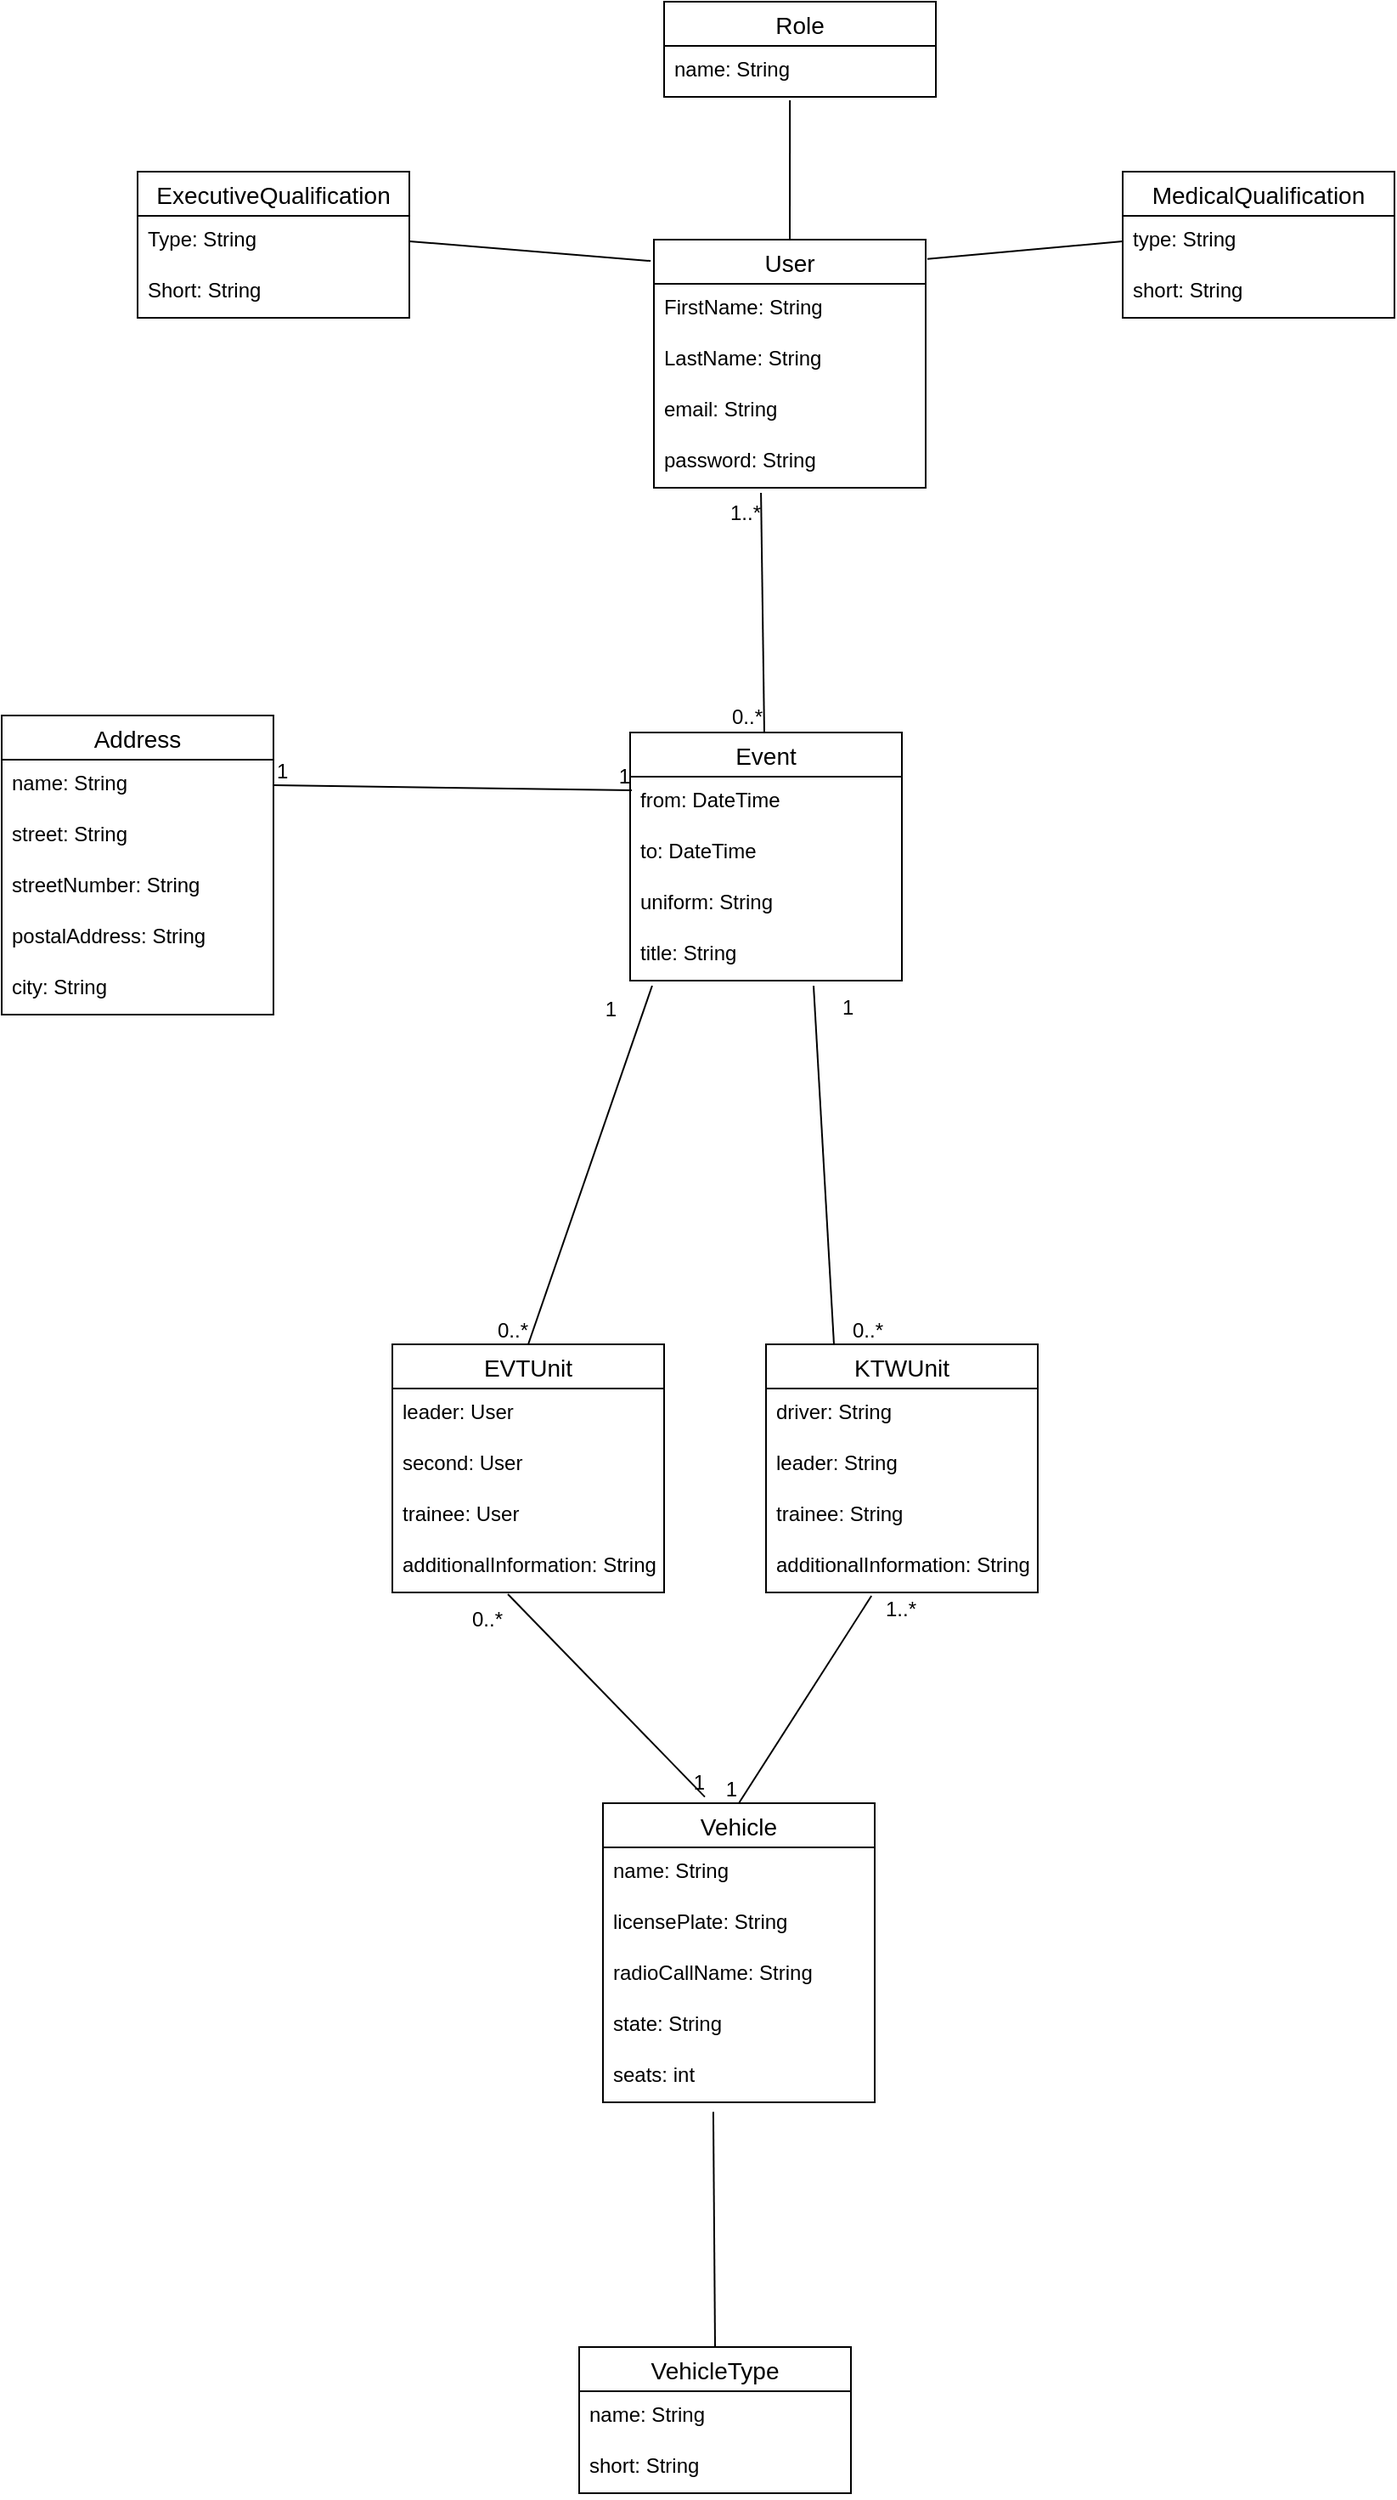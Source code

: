 <mxfile version="13.6.2" type="device"><diagram id="tGuYeZziYATghZfbvWQM" name="Relationships"><mxGraphModel dx="2009" dy="1811" grid="1" gridSize="10" guides="1" tooltips="1" connect="1" arrows="1" fold="1" page="1" pageScale="1" pageWidth="827" pageHeight="1169" math="0" shadow="0"><root><mxCell id="0"/><mxCell id="1" parent="0"/><mxCell id="sVJDVUgFXTYmmvbYq-d--7" value="Address" style="swimlane;fontStyle=0;childLayout=stackLayout;horizontal=1;startSize=26;horizontalStack=0;resizeParent=1;resizeParentMax=0;resizeLast=0;collapsible=1;marginBottom=0;align=center;fontSize=14;" parent="1" vertex="1"><mxGeometry x="-130" y="170" width="160" height="176" as="geometry"/></mxCell><mxCell id="sVJDVUgFXTYmmvbYq-d--9" value="name: String" style="text;strokeColor=none;fillColor=none;spacingLeft=4;spacingRight=4;overflow=hidden;rotatable=0;points=[[0,0.5],[1,0.5]];portConstraint=eastwest;fontSize=12;" parent="sVJDVUgFXTYmmvbYq-d--7" vertex="1"><mxGeometry y="26" width="160" height="30" as="geometry"/></mxCell><mxCell id="sVJDVUgFXTYmmvbYq-d--10" value="street: String" style="text;strokeColor=none;fillColor=none;spacingLeft=4;spacingRight=4;overflow=hidden;rotatable=0;points=[[0,0.5],[1,0.5]];portConstraint=eastwest;fontSize=12;" parent="sVJDVUgFXTYmmvbYq-d--7" vertex="1"><mxGeometry y="56" width="160" height="30" as="geometry"/></mxCell><mxCell id="sVJDVUgFXTYmmvbYq-d--11" value="streetNumber: String" style="text;strokeColor=none;fillColor=none;spacingLeft=4;spacingRight=4;overflow=hidden;rotatable=0;points=[[0,0.5],[1,0.5]];portConstraint=eastwest;fontSize=12;" parent="sVJDVUgFXTYmmvbYq-d--7" vertex="1"><mxGeometry y="86" width="160" height="30" as="geometry"/></mxCell><mxCell id="sVJDVUgFXTYmmvbYq-d--12" value="postalAddress: String" style="text;strokeColor=none;fillColor=none;spacingLeft=4;spacingRight=4;overflow=hidden;rotatable=0;points=[[0,0.5],[1,0.5]];portConstraint=eastwest;fontSize=12;" parent="sVJDVUgFXTYmmvbYq-d--7" vertex="1"><mxGeometry y="116" width="160" height="30" as="geometry"/></mxCell><mxCell id="sVJDVUgFXTYmmvbYq-d--13" value="city: String" style="text;strokeColor=none;fillColor=none;spacingLeft=4;spacingRight=4;overflow=hidden;rotatable=0;points=[[0,0.5],[1,0.5]];portConstraint=eastwest;fontSize=12;" parent="sVJDVUgFXTYmmvbYq-d--7" vertex="1"><mxGeometry y="146" width="160" height="30" as="geometry"/></mxCell><mxCell id="sVJDVUgFXTYmmvbYq-d--15" value="" style="endArrow=none;html=1;rounded=0;exitX=1;exitY=0.5;exitDx=0;exitDy=0;entryX=0.006;entryY=0.267;entryDx=0;entryDy=0;entryPerimeter=0;" parent="1" edge="1"><mxGeometry relative="1" as="geometry"><mxPoint x="30" y="211" as="sourcePoint"/><mxPoint x="240.96" y="214.01" as="targetPoint"/></mxGeometry></mxCell><mxCell id="sVJDVUgFXTYmmvbYq-d--16" value="1" style="resizable=0;html=1;align=left;verticalAlign=bottom;" parent="sVJDVUgFXTYmmvbYq-d--15" connectable="0" vertex="1"><mxGeometry x="-1" relative="1" as="geometry"/></mxCell><mxCell id="sVJDVUgFXTYmmvbYq-d--17" value="1" style="resizable=0;html=1;align=right;verticalAlign=bottom;" parent="sVJDVUgFXTYmmvbYq-d--15" connectable="0" vertex="1"><mxGeometry x="1" relative="1" as="geometry"/></mxCell><mxCell id="sVJDVUgFXTYmmvbYq-d--1" value="Event" style="swimlane;fontStyle=0;childLayout=stackLayout;horizontal=1;startSize=26;horizontalStack=0;resizeParent=1;resizeParentMax=0;resizeLast=0;collapsible=1;marginBottom=0;align=center;fontSize=14;" parent="1" vertex="1"><mxGeometry x="240" y="180" width="160" height="146" as="geometry"/></mxCell><mxCell id="sVJDVUgFXTYmmvbYq-d--3" value="from: DateTime" style="text;strokeColor=none;fillColor=none;spacingLeft=4;spacingRight=4;overflow=hidden;rotatable=0;points=[[0,0.5],[1,0.5]];portConstraint=eastwest;fontSize=12;" parent="sVJDVUgFXTYmmvbYq-d--1" vertex="1"><mxGeometry y="26" width="160" height="30" as="geometry"/></mxCell><mxCell id="sVJDVUgFXTYmmvbYq-d--5" value="to: DateTime&#10;" style="text;strokeColor=none;fillColor=none;spacingLeft=4;spacingRight=4;overflow=hidden;rotatable=0;points=[[0,0.5],[1,0.5]];portConstraint=eastwest;fontSize=12;" parent="sVJDVUgFXTYmmvbYq-d--1" vertex="1"><mxGeometry y="56" width="160" height="30" as="geometry"/></mxCell><mxCell id="sVJDVUgFXTYmmvbYq-d--18" value="uniform: String" style="text;strokeColor=none;fillColor=none;spacingLeft=4;spacingRight=4;overflow=hidden;rotatable=0;points=[[0,0.5],[1,0.5]];portConstraint=eastwest;fontSize=12;" parent="sVJDVUgFXTYmmvbYq-d--1" vertex="1"><mxGeometry y="86" width="160" height="30" as="geometry"/></mxCell><mxCell id="sVJDVUgFXTYmmvbYq-d--20" value="title: String" style="text;strokeColor=none;fillColor=none;spacingLeft=4;spacingRight=4;overflow=hidden;rotatable=0;points=[[0,0.5],[1,0.5]];portConstraint=eastwest;fontSize=12;" parent="sVJDVUgFXTYmmvbYq-d--1" vertex="1"><mxGeometry y="116" width="160" height="30" as="geometry"/></mxCell><mxCell id="sVJDVUgFXTYmmvbYq-d--61" value="" style="endArrow=none;html=1;rounded=0;entryX=0.375;entryY=-0.021;entryDx=0;entryDy=0;entryPerimeter=0;exitX=0.425;exitY=1.033;exitDx=0;exitDy=0;exitPerimeter=0;" parent="1" source="o42eJTuPSMZvOrRzFLY8-11" target="sVJDVUgFXTYmmvbYq-d--55" edge="1"><mxGeometry relative="1" as="geometry"><mxPoint x="-10" y="890" as="sourcePoint"/><mxPoint x="-2" y="750" as="targetPoint"/></mxGeometry></mxCell><mxCell id="sVJDVUgFXTYmmvbYq-d--62" value="0..*" style="resizable=0;html=1;align=left;verticalAlign=bottom;" parent="sVJDVUgFXTYmmvbYq-d--61" connectable="0" vertex="1"><mxGeometry x="-1" relative="1" as="geometry"><mxPoint x="-23.04" y="24" as="offset"/></mxGeometry></mxCell><mxCell id="sVJDVUgFXTYmmvbYq-d--63" value="1" style="resizable=0;html=1;align=right;verticalAlign=bottom;" parent="sVJDVUgFXTYmmvbYq-d--61" connectable="0" vertex="1"><mxGeometry x="1" relative="1" as="geometry"/></mxCell><mxCell id="sVJDVUgFXTYmmvbYq-d--78" value="" style="endArrow=none;html=1;rounded=0;exitX=0.394;exitY=1.1;exitDx=0;exitDy=0;exitPerimeter=0;" parent="1" source="xBiDgBlVMJfj0uwkYa5y-2" target="sVJDVUgFXTYmmvbYq-d--1" edge="1"><mxGeometry relative="1" as="geometry"><mxPoint x="420" y="80" as="sourcePoint"/><mxPoint x="380" y="230" as="targetPoint"/></mxGeometry></mxCell><mxCell id="sVJDVUgFXTYmmvbYq-d--79" value="1..*" style="resizable=0;html=1;align=left;verticalAlign=bottom;" parent="sVJDVUgFXTYmmvbYq-d--78" connectable="0" vertex="1"><mxGeometry x="-1" relative="1" as="geometry"><mxPoint x="-20" y="20" as="offset"/></mxGeometry></mxCell><mxCell id="sVJDVUgFXTYmmvbYq-d--80" value="0..*" style="resizable=0;html=1;align=right;verticalAlign=bottom;" parent="sVJDVUgFXTYmmvbYq-d--78" connectable="0" vertex="1"><mxGeometry x="1" relative="1" as="geometry"/></mxCell><mxCell id="sVJDVUgFXTYmmvbYq-d--51" value="EVTUnit" style="swimlane;fontStyle=0;childLayout=stackLayout;horizontal=1;startSize=26;horizontalStack=0;resizeParent=1;resizeParentMax=0;resizeLast=0;collapsible=1;marginBottom=0;align=center;fontSize=14;" parent="1" vertex="1"><mxGeometry x="100" y="540" width="160" height="146" as="geometry"/></mxCell><mxCell id="sVJDVUgFXTYmmvbYq-d--85" value="leader: User" style="text;strokeColor=none;fillColor=none;spacingLeft=4;spacingRight=4;overflow=hidden;rotatable=0;points=[[0,0.5],[1,0.5]];portConstraint=eastwest;fontSize=12;" parent="sVJDVUgFXTYmmvbYq-d--51" vertex="1"><mxGeometry y="26" width="160" height="30" as="geometry"/></mxCell><mxCell id="sVJDVUgFXTYmmvbYq-d--86" value="second: User" style="text;strokeColor=none;fillColor=none;spacingLeft=4;spacingRight=4;overflow=hidden;rotatable=0;points=[[0,0.5],[1,0.5]];portConstraint=eastwest;fontSize=12;" parent="sVJDVUgFXTYmmvbYq-d--51" vertex="1"><mxGeometry y="56" width="160" height="30" as="geometry"/></mxCell><mxCell id="sVJDVUgFXTYmmvbYq-d--87" value="trainee: User" style="text;strokeColor=none;fillColor=none;spacingLeft=4;spacingRight=4;overflow=hidden;rotatable=0;points=[[0,0.5],[1,0.5]];portConstraint=eastwest;fontSize=12;" parent="sVJDVUgFXTYmmvbYq-d--51" vertex="1"><mxGeometry y="86" width="160" height="30" as="geometry"/></mxCell><mxCell id="o42eJTuPSMZvOrRzFLY8-11" value="additionalInformation: String" style="text;strokeColor=none;fillColor=none;spacingLeft=4;spacingRight=4;overflow=hidden;rotatable=0;points=[[0,0.5],[1,0.5]];portConstraint=eastwest;fontSize=12;" parent="sVJDVUgFXTYmmvbYq-d--51" vertex="1"><mxGeometry y="116" width="160" height="30" as="geometry"/></mxCell><mxCell id="sVJDVUgFXTYmmvbYq-d--82" value="" style="endArrow=none;html=1;rounded=0;entryX=0.081;entryY=1.1;entryDx=0;entryDy=0;entryPerimeter=0;exitX=0.5;exitY=0;exitDx=0;exitDy=0;" parent="1" source="sVJDVUgFXTYmmvbYq-d--51" target="sVJDVUgFXTYmmvbYq-d--20" edge="1"><mxGeometry relative="1" as="geometry"><mxPoint x="100" y="500" as="sourcePoint"/><mxPoint x="300" y="358.01" as="targetPoint"/></mxGeometry></mxCell><mxCell id="sVJDVUgFXTYmmvbYq-d--83" value="0..*" style="resizable=0;html=1;align=left;verticalAlign=bottom;" parent="sVJDVUgFXTYmmvbYq-d--82" connectable="0" vertex="1"><mxGeometry x="-1" relative="1" as="geometry"><mxPoint x="-20" as="offset"/></mxGeometry></mxCell><mxCell id="sVJDVUgFXTYmmvbYq-d--84" value="1" style="resizable=0;html=1;align=right;verticalAlign=bottom;" parent="sVJDVUgFXTYmmvbYq-d--82" connectable="0" vertex="1"><mxGeometry x="1" relative="1" as="geometry"><mxPoint x="-20.22" y="22.26" as="offset"/></mxGeometry></mxCell><mxCell id="o42eJTuPSMZvOrRzFLY8-1" value="KTWUnit" style="swimlane;fontStyle=0;childLayout=stackLayout;horizontal=1;startSize=26;horizontalStack=0;resizeParent=1;resizeParentMax=0;resizeLast=0;collapsible=1;marginBottom=0;align=center;fontSize=14;" parent="1" vertex="1"><mxGeometry x="320" y="540" width="160" height="146" as="geometry"/></mxCell><mxCell id="o42eJTuPSMZvOrRzFLY8-4" value="driver: String" style="text;strokeColor=none;fillColor=none;spacingLeft=4;spacingRight=4;overflow=hidden;rotatable=0;points=[[0,0.5],[1,0.5]];portConstraint=eastwest;fontSize=12;" parent="o42eJTuPSMZvOrRzFLY8-1" vertex="1"><mxGeometry y="26" width="160" height="30" as="geometry"/></mxCell><mxCell id="o42eJTuPSMZvOrRzFLY8-6" value="leader: String" style="text;strokeColor=none;fillColor=none;spacingLeft=4;spacingRight=4;overflow=hidden;rotatable=0;points=[[0,0.5],[1,0.5]];portConstraint=eastwest;fontSize=12;" parent="o42eJTuPSMZvOrRzFLY8-1" vertex="1"><mxGeometry y="56" width="160" height="30" as="geometry"/></mxCell><mxCell id="o42eJTuPSMZvOrRzFLY8-7" value="trainee: String" style="text;strokeColor=none;fillColor=none;spacingLeft=4;spacingRight=4;overflow=hidden;rotatable=0;points=[[0,0.5],[1,0.5]];portConstraint=eastwest;fontSize=12;" parent="o42eJTuPSMZvOrRzFLY8-1" vertex="1"><mxGeometry y="86" width="160" height="30" as="geometry"/></mxCell><mxCell id="o42eJTuPSMZvOrRzFLY8-12" value="additionalInformation: String" style="text;strokeColor=none;fillColor=none;spacingLeft=4;spacingRight=4;overflow=hidden;rotatable=0;points=[[0,0.5],[1,0.5]];portConstraint=eastwest;fontSize=12;" parent="o42eJTuPSMZvOrRzFLY8-1" vertex="1"><mxGeometry y="116" width="160" height="30" as="geometry"/></mxCell><mxCell id="o42eJTuPSMZvOrRzFLY8-8" value="" style="endArrow=none;html=1;rounded=0;exitX=0.675;exitY=1.1;exitDx=0;exitDy=0;exitPerimeter=0;entryX=0.25;entryY=0;entryDx=0;entryDy=0;" parent="1" source="sVJDVUgFXTYmmvbYq-d--20" target="o42eJTuPSMZvOrRzFLY8-1" edge="1"><mxGeometry relative="1" as="geometry"><mxPoint x="315.04" y="358.01" as="sourcePoint"/><mxPoint x="490" y="530" as="targetPoint"/></mxGeometry></mxCell><mxCell id="o42eJTuPSMZvOrRzFLY8-9" value="1" style="resizable=0;html=1;align=left;verticalAlign=bottom;" parent="o42eJTuPSMZvOrRzFLY8-8" connectable="0" vertex="1"><mxGeometry x="-1" relative="1" as="geometry"><mxPoint x="14.96" y="21.99" as="offset"/></mxGeometry></mxCell><mxCell id="o42eJTuPSMZvOrRzFLY8-10" value="0..*" style="resizable=0;html=1;align=right;verticalAlign=bottom;" parent="o42eJTuPSMZvOrRzFLY8-8" connectable="0" vertex="1"><mxGeometry x="1" relative="1" as="geometry"><mxPoint x="29.86" as="offset"/></mxGeometry></mxCell><mxCell id="o42eJTuPSMZvOrRzFLY8-13" value="" style="endArrow=none;html=1;rounded=0;exitX=0.388;exitY=1.067;exitDx=0;exitDy=0;exitPerimeter=0;entryX=0.5;entryY=0;entryDx=0;entryDy=0;" parent="1" source="o42eJTuPSMZvOrRzFLY8-12" target="sVJDVUgFXTYmmvbYq-d--55" edge="1"><mxGeometry relative="1" as="geometry"><mxPoint x="330" y="730" as="sourcePoint"/><mxPoint x="490" y="730" as="targetPoint"/></mxGeometry></mxCell><mxCell id="o42eJTuPSMZvOrRzFLY8-14" value="1" style="resizable=0;html=1;align=right;verticalAlign=bottom;" parent="o42eJTuPSMZvOrRzFLY8-13" connectable="0" vertex="1"><mxGeometry x="1" relative="1" as="geometry"/></mxCell><mxCell id="o42eJTuPSMZvOrRzFLY8-15" value="1..*" style="text;html=1;align=center;verticalAlign=middle;resizable=0;points=[];autosize=1;" parent="1" vertex="1"><mxGeometry x="384" y="686" width="30" height="20" as="geometry"/></mxCell><mxCell id="x3YrRfECDMJ9BaBCfno1-4" value="" style="endArrow=none;html=1;rounded=0;exitX=1.006;exitY=0.078;exitDx=0;exitDy=0;entryX=0;entryY=0.5;entryDx=0;entryDy=0;exitPerimeter=0;" parent="1" source="sVJDVUgFXTYmmvbYq-d--74" edge="1"><mxGeometry relative="1" as="geometry"><mxPoint x="430" y="-59" as="sourcePoint"/><mxPoint x="530" y="-109" as="targetPoint"/></mxGeometry></mxCell><mxCell id="x3YrRfECDMJ9BaBCfno1-9" value="" style="endArrow=none;html=1;rounded=0;exitX=1;exitY=0.5;exitDx=0;exitDy=0;entryX=-0.012;entryY=0.086;entryDx=0;entryDy=0;entryPerimeter=0;" parent="1" target="sVJDVUgFXTYmmvbYq-d--74" edge="1"><mxGeometry relative="1" as="geometry"><mxPoint x="110" y="-109" as="sourcePoint"/><mxPoint x="270" y="-59" as="targetPoint"/></mxGeometry></mxCell><mxCell id="sVJDVUgFXTYmmvbYq-d--26" value="MedicalQualification" style="swimlane;fontStyle=0;childLayout=stackLayout;horizontal=1;startSize=26;horizontalStack=0;resizeParent=1;resizeParentMax=0;resizeLast=0;collapsible=1;marginBottom=0;align=center;fontSize=14;" parent="1" vertex="1"><mxGeometry x="530" y="-150" width="160" height="86" as="geometry"/></mxCell><mxCell id="sVJDVUgFXTYmmvbYq-d--28" value="type: String" style="text;strokeColor=none;fillColor=none;spacingLeft=4;spacingRight=4;overflow=hidden;rotatable=0;points=[[0,0.5],[1,0.5]];portConstraint=eastwest;fontSize=12;" parent="sVJDVUgFXTYmmvbYq-d--26" vertex="1"><mxGeometry y="26" width="160" height="30" as="geometry"/></mxCell><mxCell id="sVJDVUgFXTYmmvbYq-d--29" value="short: String" style="text;strokeColor=none;fillColor=none;spacingLeft=4;spacingRight=4;overflow=hidden;rotatable=0;points=[[0,0.5],[1,0.5]];portConstraint=eastwest;fontSize=12;" parent="sVJDVUgFXTYmmvbYq-d--26" vertex="1"><mxGeometry y="56" width="160" height="30" as="geometry"/></mxCell><mxCell id="x3YrRfECDMJ9BaBCfno1-5" value="ExecutiveQualification" style="swimlane;fontStyle=0;childLayout=stackLayout;horizontal=1;startSize=26;horizontalStack=0;resizeParent=1;resizeParentMax=0;resizeLast=0;collapsible=1;marginBottom=0;align=center;fontSize=14;" parent="1" vertex="1"><mxGeometry x="-50" y="-150" width="160" height="86" as="geometry"/></mxCell><mxCell id="x3YrRfECDMJ9BaBCfno1-7" value="Type: String" style="text;strokeColor=none;fillColor=none;spacingLeft=4;spacingRight=4;overflow=hidden;rotatable=0;points=[[0,0.5],[1,0.5]];portConstraint=eastwest;fontSize=12;" parent="x3YrRfECDMJ9BaBCfno1-5" vertex="1"><mxGeometry y="26" width="160" height="30" as="geometry"/></mxCell><mxCell id="x3YrRfECDMJ9BaBCfno1-8" value="Short: String" style="text;strokeColor=none;fillColor=none;spacingLeft=4;spacingRight=4;overflow=hidden;rotatable=0;points=[[0,0.5],[1,0.5]];portConstraint=eastwest;fontSize=12;" parent="x3YrRfECDMJ9BaBCfno1-5" vertex="1"><mxGeometry y="56" width="160" height="30" as="geometry"/></mxCell><mxCell id="K_631pglpvD3AUiQ8ww2-5" value="" style="endArrow=none;html=1;rounded=0;exitX=0.406;exitY=1.187;exitDx=0;exitDy=0;exitPerimeter=0;entryX=0.5;entryY=0;entryDx=0;entryDy=0;" parent="1" source="gQ5ZRofHGAg37LTeZ24h-1" target="K_631pglpvD3AUiQ8ww2-1" edge="1"><mxGeometry relative="1" as="geometry"><mxPoint x="340" y="1170" as="sourcePoint"/><mxPoint x="500" y="1170" as="targetPoint"/></mxGeometry></mxCell><mxCell id="K_631pglpvD3AUiQ8ww2-1" value="VehicleType" style="swimlane;fontStyle=0;childLayout=stackLayout;horizontal=1;startSize=26;horizontalStack=0;resizeParent=1;resizeParentMax=0;resizeLast=0;collapsible=1;marginBottom=0;align=center;fontSize=14;" parent="1" vertex="1"><mxGeometry x="210" y="1130" width="160" height="86" as="geometry"/></mxCell><mxCell id="K_631pglpvD3AUiQ8ww2-4" value="name: String" style="text;strokeColor=none;fillColor=none;spacingLeft=4;spacingRight=4;overflow=hidden;rotatable=0;points=[[0,0.5],[1,0.5]];portConstraint=eastwest;fontSize=12;" parent="K_631pglpvD3AUiQ8ww2-1" vertex="1"><mxGeometry y="26" width="160" height="30" as="geometry"/></mxCell><mxCell id="K_631pglpvD3AUiQ8ww2-6" value="short: String" style="text;strokeColor=none;fillColor=none;spacingLeft=4;spacingRight=4;overflow=hidden;rotatable=0;points=[[0,0.5],[1,0.5]];portConstraint=eastwest;fontSize=12;" parent="K_631pglpvD3AUiQ8ww2-1" vertex="1"><mxGeometry y="56" width="160" height="30" as="geometry"/></mxCell><mxCell id="sVJDVUgFXTYmmvbYq-d--74" value="User" style="swimlane;fontStyle=0;childLayout=stackLayout;horizontal=1;startSize=26;horizontalStack=0;resizeParent=1;resizeParentMax=0;resizeLast=0;collapsible=1;marginBottom=0;align=center;fontSize=14;" parent="1" vertex="1"><mxGeometry x="254" y="-110" width="160" height="146" as="geometry"/></mxCell><mxCell id="x3YrRfECDMJ9BaBCfno1-2" value="FirstName: String" style="text;strokeColor=none;fillColor=none;spacingLeft=4;spacingRight=4;overflow=hidden;rotatable=0;points=[[0,0.5],[1,0.5]];portConstraint=eastwest;fontSize=12;" parent="sVJDVUgFXTYmmvbYq-d--74" vertex="1"><mxGeometry y="26" width="160" height="30" as="geometry"/></mxCell><mxCell id="x3YrRfECDMJ9BaBCfno1-3" value="LastName: String" style="text;strokeColor=none;fillColor=none;spacingLeft=4;spacingRight=4;overflow=hidden;rotatable=0;points=[[0,0.5],[1,0.5]];portConstraint=eastwest;fontSize=12;" parent="sVJDVUgFXTYmmvbYq-d--74" vertex="1"><mxGeometry y="56" width="160" height="30" as="geometry"/></mxCell><mxCell id="xBiDgBlVMJfj0uwkYa5y-1" value="email: String" style="text;strokeColor=none;fillColor=none;spacingLeft=4;spacingRight=4;overflow=hidden;rotatable=0;points=[[0,0.5],[1,0.5]];portConstraint=eastwest;fontSize=12;" vertex="1" parent="sVJDVUgFXTYmmvbYq-d--74"><mxGeometry y="86" width="160" height="30" as="geometry"/></mxCell><mxCell id="xBiDgBlVMJfj0uwkYa5y-2" value="password: String" style="text;strokeColor=none;fillColor=none;spacingLeft=4;spacingRight=4;overflow=hidden;rotatable=0;points=[[0,0.5],[1,0.5]];portConstraint=eastwest;fontSize=12;" vertex="1" parent="sVJDVUgFXTYmmvbYq-d--74"><mxGeometry y="116" width="160" height="30" as="geometry"/></mxCell><mxCell id="sVJDVUgFXTYmmvbYq-d--55" value="Vehicle" style="swimlane;fontStyle=0;childLayout=stackLayout;horizontal=1;startSize=26;horizontalStack=0;resizeParent=1;resizeParentMax=0;resizeLast=0;collapsible=1;marginBottom=0;align=center;fontSize=14;" parent="1" vertex="1"><mxGeometry x="224" y="810" width="160" height="176" as="geometry"/></mxCell><mxCell id="sVJDVUgFXTYmmvbYq-d--58" value="name: String" style="text;strokeColor=none;fillColor=none;spacingLeft=4;spacingRight=4;overflow=hidden;rotatable=0;points=[[0,0.5],[1,0.5]];portConstraint=eastwest;fontSize=12;" parent="sVJDVUgFXTYmmvbYq-d--55" vertex="1"><mxGeometry y="26" width="160" height="30" as="geometry"/></mxCell><mxCell id="sVJDVUgFXTYmmvbYq-d--59" value="licensePlate: String" style="text;strokeColor=none;fillColor=none;spacingLeft=4;spacingRight=4;overflow=hidden;rotatable=0;points=[[0,0.5],[1,0.5]];portConstraint=eastwest;fontSize=12;" parent="sVJDVUgFXTYmmvbYq-d--55" vertex="1"><mxGeometry y="56" width="160" height="30" as="geometry"/></mxCell><mxCell id="sVJDVUgFXTYmmvbYq-d--60" value="radioCallName: String" style="text;strokeColor=none;fillColor=none;spacingLeft=4;spacingRight=4;overflow=hidden;rotatable=0;points=[[0,0.5],[1,0.5]];portConstraint=eastwest;fontSize=12;" parent="sVJDVUgFXTYmmvbYq-d--55" vertex="1"><mxGeometry y="86" width="160" height="30" as="geometry"/></mxCell><mxCell id="o42eJTuPSMZvOrRzFLY8-17" value="state: String" style="text;strokeColor=none;fillColor=none;spacingLeft=4;spacingRight=4;overflow=hidden;rotatable=0;points=[[0,0.5],[1,0.5]];portConstraint=eastwest;fontSize=12;" parent="sVJDVUgFXTYmmvbYq-d--55" vertex="1"><mxGeometry y="116" width="160" height="30" as="geometry"/></mxCell><mxCell id="gQ5ZRofHGAg37LTeZ24h-1" value="seats: int" style="text;strokeColor=none;fillColor=none;spacingLeft=4;spacingRight=4;overflow=hidden;rotatable=0;points=[[0,0.5],[1,0.5]];portConstraint=eastwest;fontSize=12;" parent="sVJDVUgFXTYmmvbYq-d--55" vertex="1"><mxGeometry y="146" width="160" height="30" as="geometry"/></mxCell><mxCell id="xBiDgBlVMJfj0uwkYa5y-9" value="" style="endArrow=none;html=1;rounded=0;exitX=0.463;exitY=1.067;exitDx=0;exitDy=0;exitPerimeter=0;entryX=0.5;entryY=0;entryDx=0;entryDy=0;" edge="1" parent="1" source="xBiDgBlVMJfj0uwkYa5y-7" target="sVJDVUgFXTYmmvbYq-d--74"><mxGeometry relative="1" as="geometry"><mxPoint x="280" y="-90" as="sourcePoint"/><mxPoint x="440" y="-90" as="targetPoint"/></mxGeometry></mxCell><mxCell id="xBiDgBlVMJfj0uwkYa5y-4" value="Role" style="swimlane;fontStyle=0;childLayout=stackLayout;horizontal=1;startSize=26;horizontalStack=0;resizeParent=1;resizeParentMax=0;resizeLast=0;collapsible=1;marginBottom=0;align=center;fontSize=14;" vertex="1" parent="1"><mxGeometry x="260" y="-250" width="160" height="56" as="geometry"/></mxCell><mxCell id="xBiDgBlVMJfj0uwkYa5y-7" value="name: String" style="text;strokeColor=none;fillColor=none;spacingLeft=4;spacingRight=4;overflow=hidden;rotatable=0;points=[[0,0.5],[1,0.5]];portConstraint=eastwest;fontSize=12;" vertex="1" parent="xBiDgBlVMJfj0uwkYa5y-4"><mxGeometry y="26" width="160" height="30" as="geometry"/></mxCell></root></mxGraphModel></diagram></mxfile>